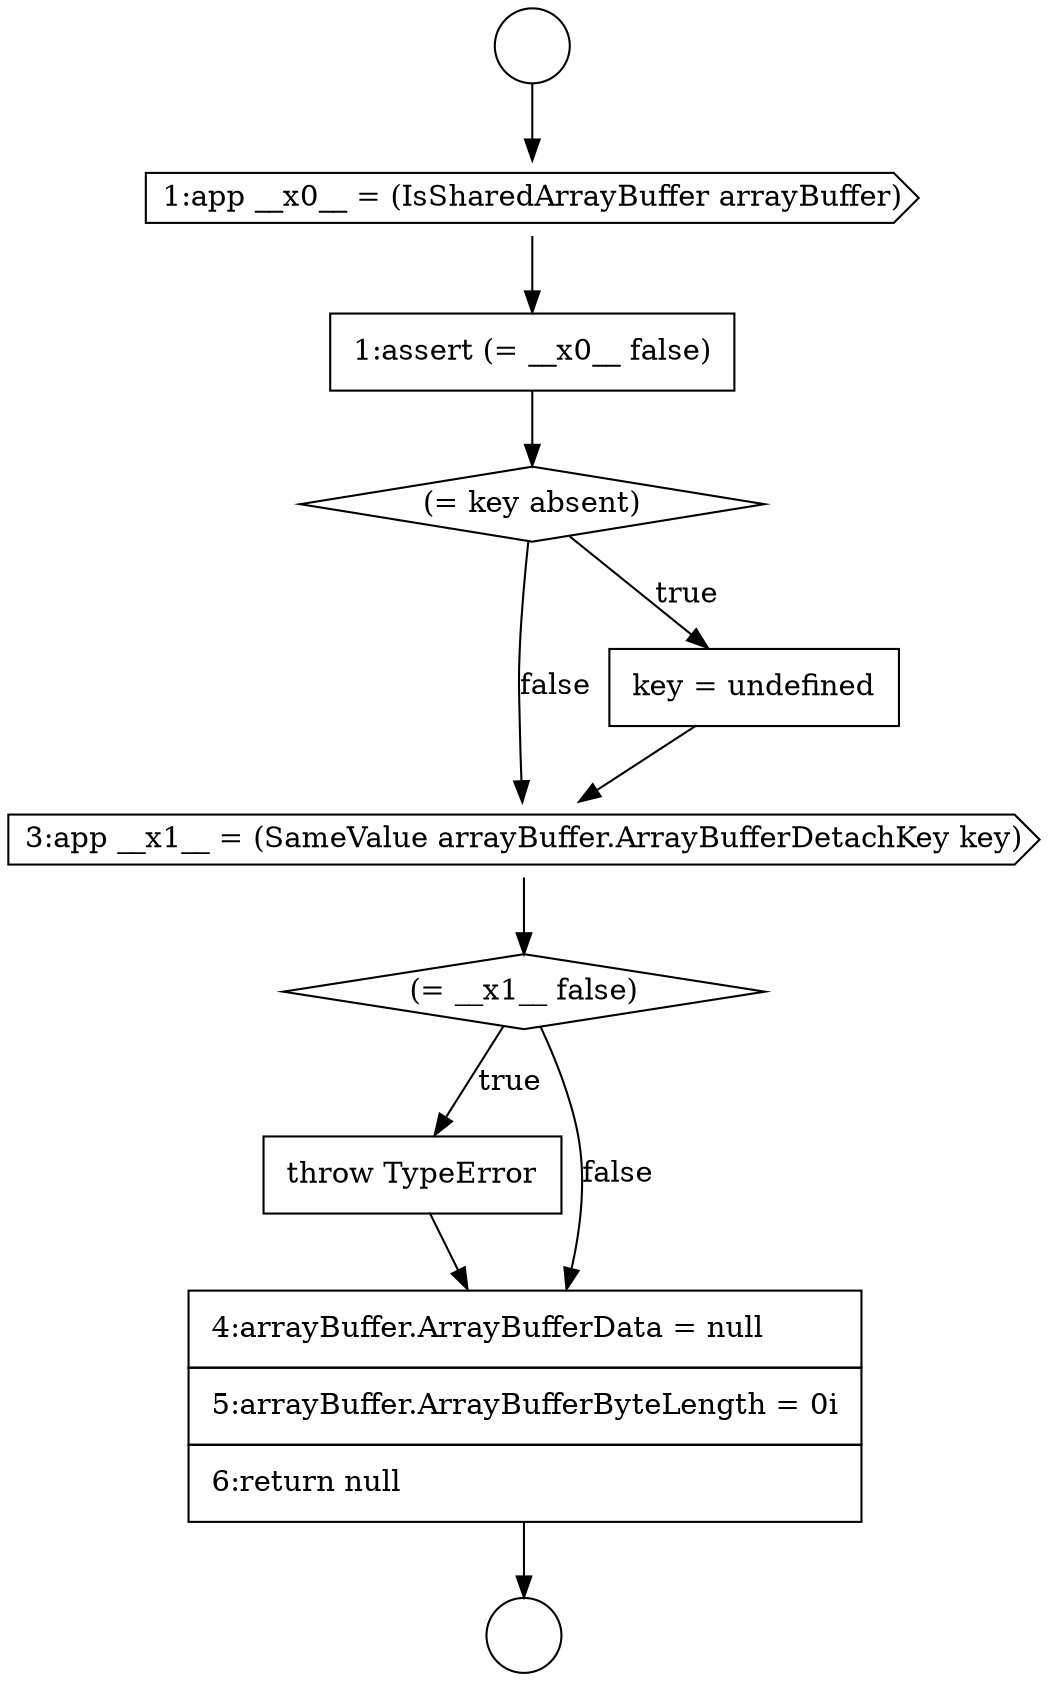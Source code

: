 digraph {
  node17475 [shape=circle label=" " color="black" fillcolor="white" style=filled]
  node17481 [shape=diamond, label=<<font color="black">(= __x1__ false)</font>> color="black" fillcolor="white" style=filled]
  node17477 [shape=none, margin=0, label=<<font color="black">
    <table border="0" cellborder="1" cellspacing="0" cellpadding="10">
      <tr><td align="left">1:assert (= __x0__ false)</td></tr>
    </table>
  </font>> color="black" fillcolor="white" style=filled]
  node17478 [shape=diamond, label=<<font color="black">(= key absent)</font>> color="black" fillcolor="white" style=filled]
  node17482 [shape=none, margin=0, label=<<font color="black">
    <table border="0" cellborder="1" cellspacing="0" cellpadding="10">
      <tr><td align="left">throw TypeError</td></tr>
    </table>
  </font>> color="black" fillcolor="white" style=filled]
  node17480 [shape=cds, label=<<font color="black">3:app __x1__ = (SameValue arrayBuffer.ArrayBufferDetachKey key)</font>> color="black" fillcolor="white" style=filled]
  node17483 [shape=none, margin=0, label=<<font color="black">
    <table border="0" cellborder="1" cellspacing="0" cellpadding="10">
      <tr><td align="left">4:arrayBuffer.ArrayBufferData = null</td></tr>
      <tr><td align="left">5:arrayBuffer.ArrayBufferByteLength = 0i</td></tr>
      <tr><td align="left">6:return null</td></tr>
    </table>
  </font>> color="black" fillcolor="white" style=filled]
  node17479 [shape=none, margin=0, label=<<font color="black">
    <table border="0" cellborder="1" cellspacing="0" cellpadding="10">
      <tr><td align="left">key = undefined</td></tr>
    </table>
  </font>> color="black" fillcolor="white" style=filled]
  node17474 [shape=circle label=" " color="black" fillcolor="white" style=filled]
  node17476 [shape=cds, label=<<font color="black">1:app __x0__ = (IsSharedArrayBuffer arrayBuffer)</font>> color="black" fillcolor="white" style=filled]
  node17481 -> node17482 [label=<<font color="black">true</font>> color="black"]
  node17481 -> node17483 [label=<<font color="black">false</font>> color="black"]
  node17474 -> node17476 [ color="black"]
  node17483 -> node17475 [ color="black"]
  node17479 -> node17480 [ color="black"]
  node17478 -> node17479 [label=<<font color="black">true</font>> color="black"]
  node17478 -> node17480 [label=<<font color="black">false</font>> color="black"]
  node17477 -> node17478 [ color="black"]
  node17480 -> node17481 [ color="black"]
  node17476 -> node17477 [ color="black"]
  node17482 -> node17483 [ color="black"]
}
